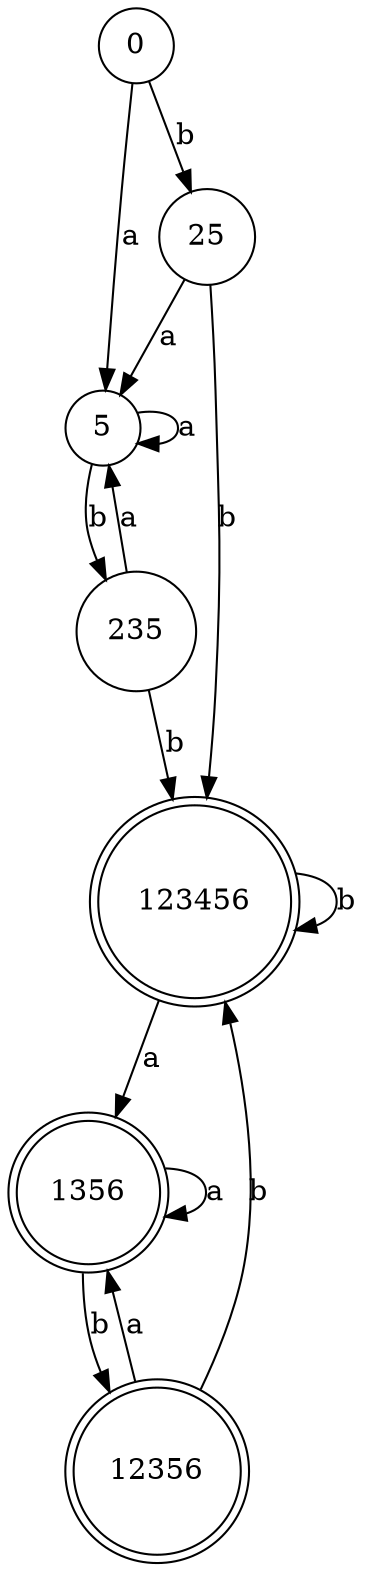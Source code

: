digraph {
	0 [shape=circle]
	5 [shape=circle]
	25 [shape=circle]
	235 [shape=circle]
	123456 [shape=doublecircle]
	1356 [shape=doublecircle]
	12356 [shape=doublecircle]
	0 -> 5 [label=a]
	0 -> 25 [label=b]
	5 -> 235 [label=b]
	25 -> 123456 [label=b]
	235 -> 123456 [label=b]
	123456 -> 1356 [label=a]
	123456 -> 123456 [label=b]
	1356 -> 1356 [label=a]
	1356 -> 12356 [label=b]
	12356 -> 1356 [label=a]
	12356 -> 123456 [label=b]
	5 -> 5 [label=a]
	25 -> 5 [label=a]
	235 -> 5 [label=a]
}
